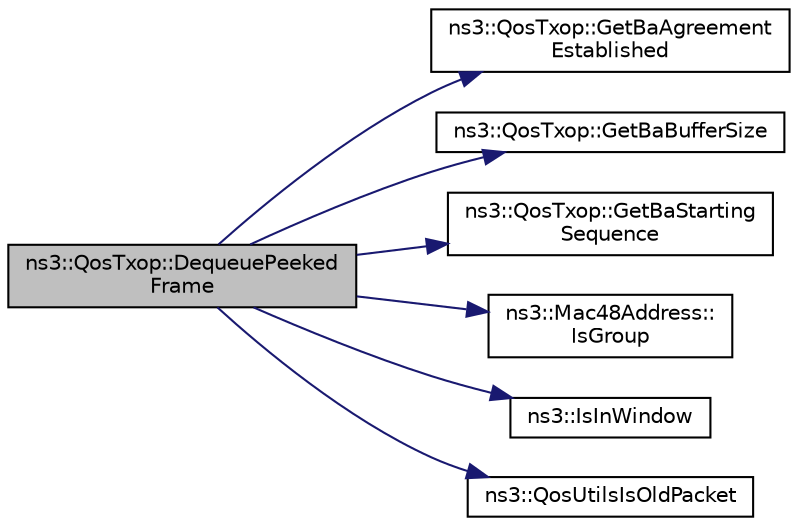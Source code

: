 digraph "ns3::QosTxop::DequeuePeekedFrame"
{
 // LATEX_PDF_SIZE
  edge [fontname="Helvetica",fontsize="10",labelfontname="Helvetica",labelfontsize="10"];
  node [fontname="Helvetica",fontsize="10",shape=record];
  rankdir="LR";
  Node1 [label="ns3::QosTxop::DequeuePeeked\lFrame",height=0.2,width=0.4,color="black", fillcolor="grey75", style="filled", fontcolor="black",tooltip="Dequeue the frame that has been previously peeked by calling PeekNextFrame."];
  Node1 -> Node2 [color="midnightblue",fontsize="10",style="solid",fontname="Helvetica"];
  Node2 [label="ns3::QosTxop::GetBaAgreement\lEstablished",height=0.2,width=0.4,color="black", fillcolor="white", style="filled",URL="$classns3_1_1_qos_txop.html#a98e743abd09cf221033357e70aa24b5a",tooltip=" "];
  Node1 -> Node3 [color="midnightblue",fontsize="10",style="solid",fontname="Helvetica"];
  Node3 [label="ns3::QosTxop::GetBaBufferSize",height=0.2,width=0.4,color="black", fillcolor="white", style="filled",URL="$classns3_1_1_qos_txop.html#a3773d38a11ba76fe1eb945d487b623f3",tooltip=" "];
  Node1 -> Node4 [color="midnightblue",fontsize="10",style="solid",fontname="Helvetica"];
  Node4 [label="ns3::QosTxop::GetBaStarting\lSequence",height=0.2,width=0.4,color="black", fillcolor="white", style="filled",URL="$classns3_1_1_qos_txop.html#af08c71053a07a9206f8e05fa2b08e3f4",tooltip=" "];
  Node1 -> Node5 [color="midnightblue",fontsize="10",style="solid",fontname="Helvetica"];
  Node5 [label="ns3::Mac48Address::\lIsGroup",height=0.2,width=0.4,color="black", fillcolor="white", style="filled",URL="$classns3_1_1_mac48_address.html#a56fbd59ebf507db02609a1e77c7c4656",tooltip=" "];
  Node1 -> Node6 [color="midnightblue",fontsize="10",style="solid",fontname="Helvetica"];
  Node6 [label="ns3::IsInWindow",height=0.2,width=0.4,color="black", fillcolor="white", style="filled",URL="$namespacens3.html#afba55479deec541244248815e1a33924",tooltip=" "];
  Node1 -> Node7 [color="midnightblue",fontsize="10",style="solid",fontname="Helvetica"];
  Node7 [label="ns3::QosUtilsIsOldPacket",height=0.2,width=0.4,color="black", fillcolor="white", style="filled",URL="$group__wifi.html#ga5cb9ea723837c5a036e622612f2d0bb0",tooltip="This function checks if packet with sequence number seqNumber is an \"old\" packet."];
}
